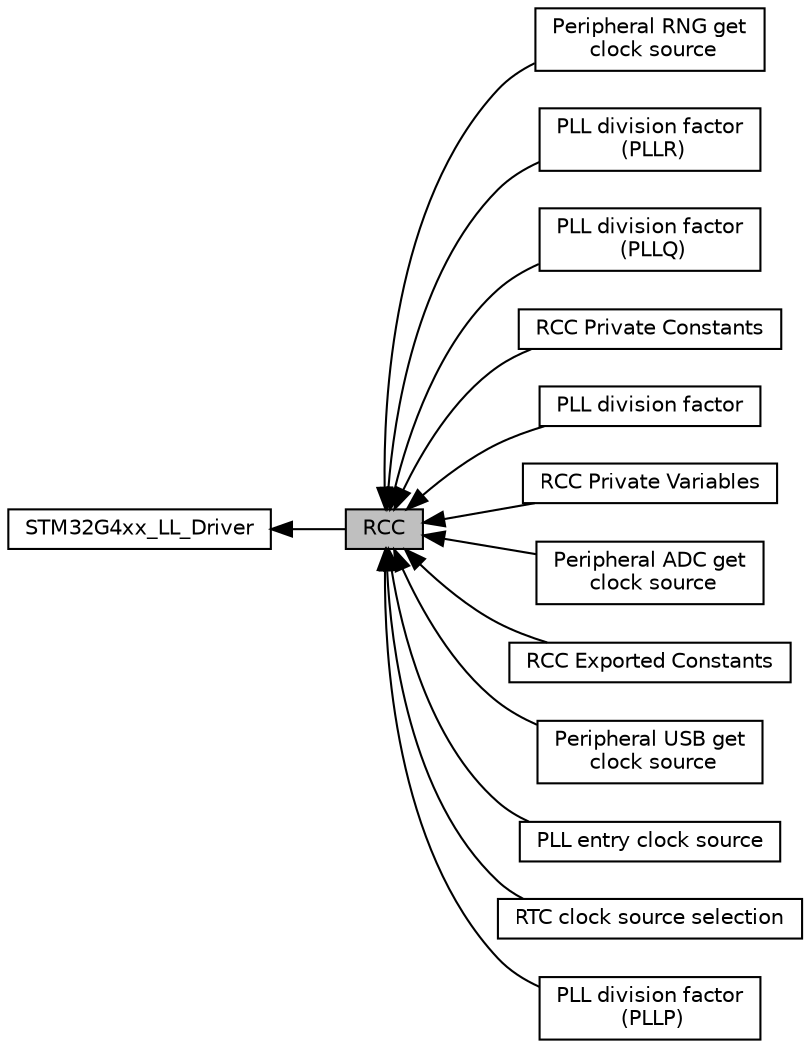 digraph "RCC"
{
  edge [fontname="Helvetica",fontsize="10",labelfontname="Helvetica",labelfontsize="10"];
  node [fontname="Helvetica",fontsize="10",shape=box];
  rankdir=LR;
  Node6 [label="Peripheral RNG get\l clock source",height=0.2,width=0.4,color="black", fillcolor="white", style="filled",URL="$group__RCC__LL__EC__RNG.html",tooltip=" "];
  Node12 [label="PLL division factor\l (PLLR)",height=0.2,width=0.4,color="black", fillcolor="white", style="filled",URL="$group__RCC__LL__EC__PLLR__DIV.html",tooltip=" "];
  Node14 [label="PLL division factor\l (PLLQ)",height=0.2,width=0.4,color="black", fillcolor="white", style="filled",URL="$group__RCC__LL__EC__PLLQ__DIV.html",tooltip=" "];
  Node4 [label="RCC Private Constants",height=0.2,width=0.4,color="black", fillcolor="white", style="filled",URL="$group__RCC__LL__Private__Constants.html",tooltip=" "];
  Node11 [label="PLL division factor",height=0.2,width=0.4,color="black", fillcolor="white", style="filled",URL="$group__RCC__LL__EC__PLLM__DIV.html",tooltip=" "];
  Node3 [label="RCC Private Variables",height=0.2,width=0.4,color="black", fillcolor="white", style="filled",URL="$group__RCC__LL__Private__Variables.html",tooltip=" "];
  Node1 [label="RCC",height=0.2,width=0.4,color="black", fillcolor="grey75", style="filled", fontcolor="black",tooltip=" "];
  Node8 [label="Peripheral ADC get\l clock source",height=0.2,width=0.4,color="black", fillcolor="white", style="filled",URL="$group__RCC__LL__EC__ADC.html",tooltip=" "];
  Node5 [label="RCC Exported Constants",height=0.2,width=0.4,color="black", fillcolor="white", style="filled",URL="$group__RCC__LL__Exported__Constants.html",tooltip=" "];
  Node7 [label="Peripheral USB get\l clock source",height=0.2,width=0.4,color="black", fillcolor="white", style="filled",URL="$group__RCC__LL__EC__USB.html",tooltip=" "];
  Node2 [label="STM32G4xx_LL_Driver",height=0.2,width=0.4,color="black", fillcolor="white", style="filled",URL="$group__STM32G4xx__LL__Driver.html",tooltip=" "];
  Node10 [label="PLL entry clock source",height=0.2,width=0.4,color="black", fillcolor="white", style="filled",URL="$group__RCC__LL__EC__PLLSOURCE.html",tooltip=" "];
  Node9 [label="RTC clock source selection",height=0.2,width=0.4,color="black", fillcolor="white", style="filled",URL="$group__RCC__LL__EC__RTC__CLKSOURCE.html",tooltip=" "];
  Node13 [label="PLL division factor\l (PLLP)",height=0.2,width=0.4,color="black", fillcolor="white", style="filled",URL="$group__RCC__LL__EC__PLLP__DIV.html",tooltip=" "];
  Node2->Node1 [shape=plaintext, dir="back", style="solid"];
  Node1->Node3 [shape=plaintext, dir="back", style="solid"];
  Node1->Node4 [shape=plaintext, dir="back", style="solid"];
  Node1->Node5 [shape=plaintext, dir="back", style="solid"];
  Node1->Node6 [shape=plaintext, dir="back", style="solid"];
  Node1->Node7 [shape=plaintext, dir="back", style="solid"];
  Node1->Node8 [shape=plaintext, dir="back", style="solid"];
  Node1->Node9 [shape=plaintext, dir="back", style="solid"];
  Node1->Node10 [shape=plaintext, dir="back", style="solid"];
  Node1->Node11 [shape=plaintext, dir="back", style="solid"];
  Node1->Node12 [shape=plaintext, dir="back", style="solid"];
  Node1->Node13 [shape=plaintext, dir="back", style="solid"];
  Node1->Node14 [shape=plaintext, dir="back", style="solid"];
}
